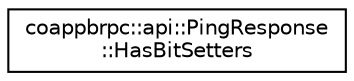 digraph "Graphical Class Hierarchy"
{
  edge [fontname="Helvetica",fontsize="10",labelfontname="Helvetica",labelfontsize="10"];
  node [fontname="Helvetica",fontsize="10",shape=record];
  rankdir="LR";
  Node0 [label="coappbrpc::api::PingResponse\l::HasBitSetters",height=0.2,width=0.4,color="black", fillcolor="white", style="filled",URL="$classcoappbrpc_1_1api_1_1PingResponse_1_1HasBitSetters.html"];
}

